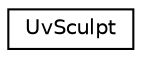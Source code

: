digraph G
{
  edge [fontname="Helvetica",fontsize="10",labelfontname="Helvetica",labelfontsize="10"];
  node [fontname="Helvetica",fontsize="10",shape=record];
  rankdir=LR;
  Node1 [label="UvSculpt",height=0.2,width=0.4,color="black", fillcolor="white", style="filled",URL="$d6/dcf/structUvSculpt.html"];
}

